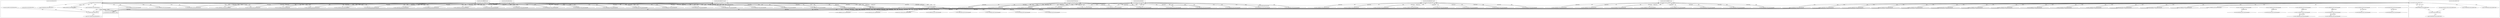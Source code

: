 digraph G {
	"1_fwatchdog#ServerID_5fff9df6cf-4xmj9"->"10.1.80.1:34758#ServerID_OuterContainerID"[ label="RESPONSE" ];
	"10.1.80.1:34758#ServerID_OuterContainerID"->"1_fwatchdog#ServerID_5fff9df6cf-4xmj9"[ label="GET" ];
	"10.1.80.1:34756#ServerID_OuterContainerID"->"1_fwatchdog#ServerID_5fff9df6cf-4xmj9"[ label="GET" ];
	"1_fwatchdog#ServerID_5fff9df6cf-4xmj9"->"10.1.80.1:34756#ServerID_OuterContainerID"[ label="RESPONSE" ];
	"1_fwatchdog#ServerID_6df85d7674-kxx8d"->"10.1.80.1:34522#ServerID_OuterContainerID"[ label="RESPONSE" ];
	"10.1.80.1:34518#ServerID_OuterContainerID"->"1_fwatchdog#ServerID_6df85d7674-kxx8d"[ label="GET" ];
	"10.1.80.1:34522#ServerID_OuterContainerID"->"1_fwatchdog#ServerID_6df85d7674-kxx8d"[ label="GET" ];
	"10.1.80.1:37854#ServerID_OuterContainerID"->"1_fwatchdog#ServerID_5f846fd567-wptbp"[ label="GET" ];
	"1_fwatchdog#ServerID_5f846fd567-wptbp"->"10.1.80.1:37854#ServerID_OuterContainerID"[ label="RESPONSE" ];
	"10.1.80.1:37850#ServerID_OuterContainerID"->"1_fwatchdog#ServerID_5f846fd567-wptbp"[ label="GET" ];
	"1_fwatchdog#ServerID_5f846fd567-wptbp"->"10.1.80.1:37850#ServerID_OuterContainerID"[ label="RESPONSE" ];
	"1_fwatchdog#ServerID_6df85d7674-kxx8d"->"10.1.80.1:34518#ServerID_OuterContainerID"[ label="RESPONSE" ];
	"10.1.80.1:50068#ServerID_OuterContainerID"->"1_fwatchdog#ServerID_68977fd5c9-qtcgc"[ label="GET" ];
	"1_fwatchdog#ServerID_68977fd5c9-qtcgc"->"10.1.80.1:50068#ServerID_OuterContainerID"[ label="RESPONSE" ];
	"10.1.80.1:50070#ServerID_OuterContainerID"->"1_fwatchdog#ServerID_68977fd5c9-qtcgc"[ label="GET" ];
	"1_fwatchdog#ServerID_68977fd5c9-qtcgc"->"10.1.80.1:50070#ServerID_OuterContainerID"[ label="RESPONSE" ];
	"10.1.80.1:47573#ServerID_OuterContainerID"->"1_fwatchdog#ServerID_8665dd9487-tmsd9"[ label="GET" ];
	"1_fwatchdog#ServerID_8665dd9487-tmsd9"->"10.1.80.1:47573#ServerID_OuterContainerID"[ label="RESPONSE" ];
	"10.1.80.1:47572#ServerID_OuterContainerID"->"1_fwatchdog#ServerID_8665dd9487-tmsd9"[ label="GET" ];
	"10.1.80.1:53158#ServerID_OuterContainerID"->"1_fwatchdog#ServerID_76c96688d7-crgnn"[ label="GET" ];
	"1_fwatchdog#ServerID_8665dd9487-tmsd9"->"10.1.80.1:47572#ServerID_OuterContainerID"[ label="RESPONSE" ];
	"1_fwatchdog#ServerID_76c96688d7-crgnn"->"10.1.80.1:53158#ServerID_OuterContainerID"[ label="RESPONSE" ];
	"1_fwatchdog#ServerID_5fff9df6cf-4xmj9"->"10.1.80.1:34790#ServerID_OuterContainerID"[ label="RESPONSE" ];
	"10.1.80.1:53156#ServerID_OuterContainerID"->"1_fwatchdog#ServerID_76c96688d7-crgnn"[ label="GET" ];
	"1_fwatchdog#ServerID_76c96688d7-crgnn"->"10.1.80.1:53156#ServerID_OuterContainerID"[ label="RESPONSE" ];
	"10.1.80.1:34790#ServerID_OuterContainerID"->"1_fwatchdog#ServerID_5fff9df6cf-4xmj9"[ label="GET" ];
	"10.1.80.1:34788#ServerID_OuterContainerID"->"1_fwatchdog#ServerID_5fff9df6cf-4xmj9"[ label="GET" ];
	"1_fwatchdog#ServerID_5fff9df6cf-4xmj9"->"10.1.80.1:34788#ServerID_OuterContainerID"[ label="RESPONSE" ];
	"10.1.80.93:35462#ServerID_OuterContainerID"->"1_fwatchdog#ServerID_6df85d7674-kxx8d"[ label="POST" ];
	"1_fwatchdog#ServerID_6df85d7674-kxx8d"->"gateway:8080#ServerID_OuterContainerID"[ label="POST" ];
	"1_fwatchdog#ServerID_6df85d7674-kxx8d"->"10.1.80.93:8080#ServerID_OuterContainerID"[ label="POST" ];
	"10.1.80.93:49104#ServerID_OuterContainerID"->"1_fwatchdog#ServerID_5f846fd567-wptbp"[ label="POST" ];
	"1_fwatchdog#ServerID_5f846fd567-wptbp"->"10.1.80.93:49104#ServerID_OuterContainerID"[ label="RESPONSE" ];
	"10.1.80.93:8080#ServerID_OuterContainerID"->"1_fwatchdog#ServerID_6df85d7674-kxx8d"[ label="RESPONSE" ];
	"gateway:8080#ServerID_OuterContainerID"->"1_fwatchdog#ServerID_6df85d7674-kxx8d"[ label="RESPONSE" ];
	"1_fwatchdog#ServerID_6df85d7674-kxx8d"->"10.1.80.93:35462#ServerID_OuterContainerID"[ label="RESPONSE" ];
	"10.1.80.1:37906#ServerID_OuterContainerID"->"1_fwatchdog#ServerID_5f846fd567-wptbp"[ label="GET" ];
	"1_fwatchdog#ServerID_5f846fd567-wptbp"->"10.1.80.1:37906#ServerID_OuterContainerID"[ label="RESPONSE" ];
	"10.1.80.1:37904#ServerID_OuterContainerID"->"1_fwatchdog#ServerID_5f846fd567-wptbp"[ label="GET" ];
	"10.1.80.1:34580#ServerID_OuterContainerID"->"1_fwatchdog#ServerID_6df85d7674-kxx8d"[ label="GET" ];
	"1_fwatchdog#ServerID_6df85d7674-kxx8d"->"10.1.80.1:34580#ServerID_OuterContainerID"[ label="RESPONSE" ];
	"1_fwatchdog#ServerID_5f846fd567-wptbp"->"10.1.80.1:37904#ServerID_OuterContainerID"[ label="RESPONSE" ];
	"10.1.80.1:34578#ServerID_OuterContainerID"->"1_fwatchdog#ServerID_6df85d7674-kxx8d"[ label="GET" ];
	"1_fwatchdog#ServerID_6df85d7674-kxx8d"->"10.1.80.1:34578#ServerID_OuterContainerID"[ label="RESPONSE" ];
	"10.1.80.93:35492#ServerID_OuterContainerID"->"1_fwatchdog#ServerID_6df85d7674-kxx8d"[ label="POST" ];
	"1_fwatchdog#ServerID_6df85d7674-kxx8d"->"gateway:8080#ServerID_OuterContainerID"[ label="POST" ];
	"1_fwatchdog#ServerID_6df85d7674-kxx8d"->"10.1.80.93:8080#ServerID_OuterContainerID"[ label="POST" ];
	"10.1.80.1:34484#ServerID_OuterContainerID"->"1_fwatchdog#ServerID_62fde1e95276"[ label="read" ];
	"10.1.80.1:34486#ServerID_OuterContainerID"->"1_fwatchdog#ServerID_62fde1e95276"[ label="read" ];
	"10.1.80.1:37818#ServerID_OuterContainerID"->"1_fwatchdog#ServerID_d4490627de97"[ label="read" ];
	"10.1.80.1:37820#ServerID_OuterContainerID"->"1_fwatchdog#ServerID_d4490627de97"[ label="read" ];
	"1_fwatchdog#ServerID_d4490627de97"->"10.1.80.1:37820#ServerID_OuterContainerID"[ label="write" ];
	"1_fwatchdog#ServerID_d4490627de97"->"10.1.80.1:37818#ServerID_OuterContainerID"[ label="write" ];
	"1_fwatchdog#ServerID_62fde1e95276"->"10.1.80.1:34484#ServerID_OuterContainerID"[ label="write" ];
	"1_fwatchdog#ServerID_62fde1e95276"->"10.1.80.1:34486#ServerID_OuterContainerID"[ label="write" ];
	"10.1.80.1:50036#ServerID_OuterContainerID"->"1_fwatchdog#ServerID_c8cd456c8f13"[ label="read" ];
	"1_fwatchdog#ServerID_c8cd456c8f13"->"10.1.80.1:50036#ServerID_OuterContainerID"[ label="write" ];
	"10.1.80.1:50034#ServerID_OuterContainerID"->"1_fwatchdog#ServerID_c8cd456c8f13"[ label="read" ];
	"1_fwatchdog#ServerID_c8cd456c8f13"->"10.1.80.1:50034#ServerID_OuterContainerID"[ label="write" ];
	"10.1.80.1:34758#ServerID_OuterContainerID"->"1_fwatchdog#ServerID_5bd30c3565a4"[ label="read" ];
	"10.1.80.1:34756#ServerID_OuterContainerID"->"1_fwatchdog#ServerID_5bd30c3565a4"[ label="read" ];
	"1_fwatchdog#ServerID_5bd30c3565a4"->"10.1.80.1:34758#ServerID_OuterContainerID"[ label="write" ];
	"1_fwatchdog#ServerID_5bd30c3565a4"->"10.1.80.1:34756#ServerID_OuterContainerID"[ label="write" ];
	"10.1.80.1:34518#ServerID_OuterContainerID"->"1_fwatchdog#ServerID_62fde1e95276"[ label="read" ];
	"10.1.80.1:34522#ServerID_OuterContainerID"->"1_fwatchdog#ServerID_62fde1e95276"[ label="read" ];
	"10.1.80.1:37850#ServerID_OuterContainerID"->"1_fwatchdog#ServerID_d4490627de97"[ label="read" ];
	"1_fwatchdog#ServerID_62fde1e95276"->"10.1.80.1:34522#ServerID_OuterContainerID"[ label="write" ];
	"10.1.80.1:37854#ServerID_OuterContainerID"->"1_fwatchdog#ServerID_d4490627de97"[ label="read" ];
	"10.1.80.93:49132#ServerID_OuterContainerID"->"1_fwatchdog#ServerID_5f846fd567-wptbp"[ label="POST" ];
	"10.1.80.93:8080#ServerID_OuterContainerID"->"1_fwatchdog#ServerID_6df85d7674-kxx8d"[ label="RESPONSE" ];
	"1_fwatchdog#ServerID_5f846fd567-wptbp"->"10.1.80.93:49132#ServerID_OuterContainerID"[ label="RESPONSE" ];
	"gateway:8080#ServerID_OuterContainerID"->"1_fwatchdog#ServerID_6df85d7674-kxx8d"[ label="RESPONSE" ];
	"1_fwatchdog#ServerID_6df85d7674-kxx8d"->"10.1.80.93:35492#ServerID_OuterContainerID"[ label="RESPONSE" ];
	"10.1.80.1:50140#ServerID_OuterContainerID"->"1_fwatchdog#ServerID_68977fd5c9-qtcgc"[ label="GET" ];
	"10.1.80.1:50142#ServerID_OuterContainerID"->"1_fwatchdog#ServerID_68977fd5c9-qtcgc"[ label="GET" ];
	"1_fwatchdog#ServerID_68977fd5c9-qtcgc"->"10.1.80.1:50142#ServerID_OuterContainerID"[ label="RESPONSE" ];
	"1_fwatchdog#ServerID_68977fd5c9-qtcgc"->"10.1.80.1:50140#ServerID_OuterContainerID"[ label="RESPONSE" ];
	"10.1.80.1:47644#ServerID_OuterContainerID"->"1_fwatchdog#ServerID_8665dd9487-tmsd9"[ label="GET" ];
	"1_fwatchdog#ServerID_8665dd9487-tmsd9"->"10.1.80.1:47644#ServerID_OuterContainerID"[ label="RESPONSE" ];
	"10.1.80.1:47646#ServerID_OuterContainerID"->"1_fwatchdog#ServerID_8665dd9487-tmsd9"[ label="GET" ];
	"1_fwatchdog#ServerID_8665dd9487-tmsd9"->"10.1.80.1:47646#ServerID_OuterContainerID"[ label="RESPONSE" ];
	"10.1.80.1:53230#ServerID_OuterContainerID"->"1_fwatchdog#ServerID_76c96688d7-crgnn"[ label="GET" ];
	"10.1.80.1:53228#ServerID_OuterContainerID"->"1_fwatchdog#ServerID_76c96688d7-crgnn"[ label="GET" ];
	"1_fwatchdog#ServerID_76c96688d7-crgnn"->"10.1.80.1:53230#ServerID_OuterContainerID"[ label="RESPONSE" ];
	"1_fwatchdog#ServerID_76c96688d7-crgnn"->"10.1.80.1:53228#ServerID_OuterContainerID"[ label="RESPONSE" ];
	"10.1.80.93:35524#ServerID_OuterContainerID"->"1_fwatchdog#ServerID_6df85d7674-kxx8d"[ label="POST" ];
	"10.1.80.1:34870#ServerID_OuterContainerID"->"1_fwatchdog#ServerID_5fff9df6cf-4xmj9"[ label="GET" ];
	"10.1.80.1:34872#ServerID_OuterContainerID"->"1_fwatchdog#ServerID_5fff9df6cf-4xmj9"[ label="GET" ];
	"1_fwatchdog#ServerID_5fff9df6cf-4xmj9"->"10.1.80.1:34872#ServerID_OuterContainerID"[ label="RESPONSE" ];
	"1_fwatchdog#ServerID_5fff9df6cf-4xmj9"->"10.1.80.1:34870#ServerID_OuterContainerID"[ label="RESPONSE" ];
	"1_fwatchdog#ServerID_6df85d7674-kxx8d"->"gateway:8080#ServerID_OuterContainerID"[ label="POST" ];
	"1_fwatchdog#ServerID_6df85d7674-kxx8d"->"10.1.80.93:8080#ServerID_OuterContainerID"[ label="POST" ];
	"10.1.80.93:49168#ServerID_OuterContainerID"->"1_fwatchdog#ServerID_5f846fd567-wptbp"[ label="POST" ];
	"1_fwatchdog#ServerID_5f846fd567-wptbp"->"10.1.80.93:49168#ServerID_OuterContainerID"[ label="RESPONSE" ];
	"10.1.80.93:8080#ServerID_OuterContainerID"->"1_fwatchdog#ServerID_6df85d7674-kxx8d"[ label="RESPONSE" ];
	"gateway:8080#ServerID_OuterContainerID"->"1_fwatchdog#ServerID_6df85d7674-kxx8d"[ label="RESPONSE" ];
	"1_fwatchdog#ServerID_6df85d7674-kxx8d"->"10.1.80.93:35524#ServerID_OuterContainerID"[ label="RESPONSE" ];
	"10.1.80.1:37982#ServerID_OuterContainerID"->"1_fwatchdog#ServerID_5f846fd567-wptbp"[ label="GET" ];
	"10.1.80.1:37980#ServerID_OuterContainerID"->"1_fwatchdog#ServerID_5f846fd567-wptbp"[ label="GET" ];
	"1_fwatchdog#ServerID_5f846fd567-wptbp"->"10.1.80.1:37982#ServerID_OuterContainerID"[ label="RESPONSE" ];
	"10.1.80.1:34656#ServerID_OuterContainerID"->"1_fwatchdog#ServerID_6df85d7674-kxx8d"[ label="GET" ];
	"10.1.80.1:34654#ServerID_OuterContainerID"->"1_fwatchdog#ServerID_6df85d7674-kxx8d"[ label="GET" ];
	"1_fwatchdog#ServerID_6df85d7674-kxx8d"->"10.1.80.1:34654#ServerID_OuterContainerID"[ label="RESPONSE" ];
	"1_fwatchdog#ServerID_6df85d7674-kxx8d"->"10.1.80.1:34656#ServerID_OuterContainerID"[ label="RESPONSE" ];
	"10.1.80.1:50200#ServerID_OuterContainerID"->"1_fwatchdog#ServerID_68977fd5c9-qtcgc"[ label="GET" ];
	"1_fwatchdog#ServerID_68977fd5c9-qtcgc"->"10.1.80.1:50200#ServerID_OuterContainerID"[ label="RESPONSE" ];
	"1_fwatchdog#ServerID_5f846fd567-wptbp"->"10.1.80.1:37980#ServerID_OuterContainerID"[ label="RESPONSE" ];
	"10.1.80.1:50202#ServerID_OuterContainerID"->"1_fwatchdog#ServerID_68977fd5c9-qtcgc"[ label="GET" ];
	"10.1.80.1:47704#ServerID_OuterContainerID"->"1_fwatchdog#ServerID_8665dd9487-tmsd9"[ label="GET" ];
	"1_fwatchdog#ServerID_68977fd5c9-qtcgc"->"10.1.80.1:50202#ServerID_OuterContainerID"[ label="RESPONSE" ];
	"1_fwatchdog#ServerID_8665dd9487-tmsd9"->"10.1.80.1:47704#ServerID_OuterContainerID"[ label="RESPONSE" ];
	"10.1.80.1:47706#ServerID_OuterContainerID"->"1_fwatchdog#ServerID_8665dd9487-tmsd9"[ label="GET" ];
	"1_fwatchdog#ServerID_8665dd9487-tmsd9"->"10.1.80.1:47706#ServerID_OuterContainerID"[ label="RESPONSE" ];
	"10.1.80.1:53290#ServerID_OuterContainerID"->"1_fwatchdog#ServerID_76c96688d7-crgnn"[ label="GET" ];
	"10.1.80.1:53288#ServerID_OuterContainerID"->"1_fwatchdog#ServerID_76c96688d7-crgnn"[ label="GET" ];
	"1_fwatchdog#ServerID_76c96688d7-crgnn"->"10.1.80.1:53290#ServerID_OuterContainerID"[ label="RESPONSE" ];
	"1_fwatchdog#ServerID_76c96688d7-crgnn"->"10.1.80.1:53288#ServerID_OuterContainerID"[ label="RESPONSE" ];
	"10.1.80.1:34924#ServerID_OuterContainerID"->"1_fwatchdog#ServerID_5fff9df6cf-4xmj9"[ label="GET" ];
	"10.1.80.1:34922#ServerID_OuterContainerID"->"1_fwatchdog#ServerID_5fff9df6cf-4xmj9"[ label="GET" ];
	"1_fwatchdog#ServerID_5fff9df6cf-4xmj9"->"10.1.80.1:34924#ServerID_OuterContainerID"[ label="RESPONSE" ];
	"1_fwatchdog#ServerID_5fff9df6cf-4xmj9"->"10.1.80.1:34922#ServerID_OuterContainerID"[ label="RESPONSE" ];
	"10.1.80.1:34688#ServerID_OuterContainerID"->"1_fwatchdog#ServerID_6df85d7674-kxx8d"[ label="GET" ];
	"1_fwatchdog#ServerID_6df85d7674-kxx8d"->"10.1.80.1:34688#ServerID_OuterContainerID"[ label="RESPONSE" ];
	"10.1.80.1:34684#ServerID_OuterContainerID"->"1_fwatchdog#ServerID_6df85d7674-kxx8d"[ label="GET" ];
	"1_fwatchdog#ServerID_6df85d7674-kxx8d"->"10.1.80.1:34684#ServerID_OuterContainerID"[ label="RESPONSE" ];
	"10.1.80.1:38020#ServerID_OuterContainerID"->"1_fwatchdog#ServerID_5f846fd567-wptbp"[ label="GET" ];
	"10.1.80.1:38016#ServerID_OuterContainerID"->"1_fwatchdog#ServerID_5f846fd567-wptbp"[ label="GET" ];
	"1_fwatchdog#ServerID_5f846fd567-wptbp"->"10.1.80.1:38020#ServerID_OuterContainerID"[ label="RESPONSE" ];
	"1_fwatchdog#ServerID_5f846fd567-wptbp"->"10.1.80.1:38016#ServerID_OuterContainerID"[ label="RESPONSE" ];
	"10.1.80.1:50234#ServerID_OuterContainerID"->"1_fwatchdog#ServerID_68977fd5c9-qtcgc"[ label="GET" ];
	"1_fwatchdog#ServerID_68977fd5c9-qtcgc"->"10.1.80.1:50234#ServerID_OuterContainerID"[ label="RESPONSE" ];
	"1_fwatchdog#ServerID_d4490627de97"->"10.1.80.1:37854#ServerID_OuterContainerID"[ label="write" ];
	"1_fwatchdog#ServerID_d4490627de97"->"10.1.80.1:37850#ServerID_OuterContainerID"[ label="write" ];
	"1_fwatchdog#ServerID_62fde1e95276"->"10.1.80.1:34518#ServerID_OuterContainerID"[ label="write" ];
	"10.1.80.1:50068#ServerID_OuterContainerID"->"1_fwatchdog#ServerID_c8cd456c8f13"[ label="read" ];
	"10.1.80.1:50236#ServerID_OuterContainerID"->"1_fwatchdog#ServerID_68977fd5c9-qtcgc"[ label="GET" ];
	"1_fwatchdog#ServerID_68977fd5c9-qtcgc"->"10.1.80.1:50236#ServerID_OuterContainerID"[ label="RESPONSE" ];
	"10.1.80.1:47738#ServerID_OuterContainerID"->"1_fwatchdog#ServerID_8665dd9487-tmsd9"[ label="GET" ];
	"10.1.80.1:47740#ServerID_OuterContainerID"->"1_fwatchdog#ServerID_8665dd9487-tmsd9"[ label="GET" ];
	"1_fwatchdog#ServerID_8665dd9487-tmsd9"->"10.1.80.1:47738#ServerID_OuterContainerID"[ label="RESPONSE" ];
	"10.1.80.1:53324#ServerID_OuterContainerID"->"1_fwatchdog#ServerID_76c96688d7-crgnn"[ label="GET" ];
	"1_fwatchdog#ServerID_8665dd9487-tmsd9"->"10.1.80.1:47740#ServerID_OuterContainerID"[ label="RESPONSE" ];
	"1_fwatchdog#ServerID_76c96688d7-crgnn"->"10.1.80.1:53324#ServerID_OuterContainerID"[ label="RESPONSE" ];
	"10.1.80.1:53322#ServerID_OuterContainerID"->"1_fwatchdog#ServerID_76c96688d7-crgnn"[ label="GET" ];
	"1_fwatchdog#ServerID_76c96688d7-crgnn"->"10.1.80.1:53322#ServerID_OuterContainerID"[ label="RESPONSE" ];
	"10.1.80.1:34952#ServerID_OuterContainerID"->"1_fwatchdog#ServerID_5fff9df6cf-4xmj9"[ label="GET" ];
	"1_fwatchdog#ServerID_c8cd456c8f13"->"10.1.80.1:50068#ServerID_OuterContainerID"[ label="write" ];
	"10.1.80.1:50070#ServerID_OuterContainerID"->"1_fwatchdog#ServerID_c8cd456c8f13"[ label="read" ];
	"1_fwatchdog#ServerID_5fff9df6cf-4xmj9"->"10.1.80.1:34952#ServerID_OuterContainerID"[ label="RESPONSE" ];
	"1_fwatchdog#ServerID_5fff9df6cf-4xmj9"->"10.1.80.1:34954#ServerID_OuterContainerID"[ label="RESPONSE" ];
	"10.1.80.1:34954#ServerID_OuterContainerID"->"1_fwatchdog#ServerID_5fff9df6cf-4xmj9"[ label="GET" ];
	"10.1.80.1:34718#ServerID_OuterContainerID"->"1_fwatchdog#ServerID_6df85d7674-kxx8d"[ label="GET" ];
	"10.1.80.1:34714#ServerID_OuterContainerID"->"1_fwatchdog#ServerID_6df85d7674-kxx8d"[ label="GET" ];
	"10.1.80.1:38050#ServerID_OuterContainerID"->"1_fwatchdog#ServerID_5f846fd567-wptbp"[ label="GET" ];
	"1_fwatchdog#ServerID_6df85d7674-kxx8d"->"10.1.80.1:34714#ServerID_OuterContainerID"[ label="RESPONSE" ];
	"1_fwatchdog#ServerID_6df85d7674-kxx8d"->"10.1.80.1:34718#ServerID_OuterContainerID"[ label="RESPONSE" ];
	"1_fwatchdog#ServerID_c8cd456c8f13"->"10.1.80.1:50070#ServerID_OuterContainerID"[ label="write" ];
	"10.1.80.1:34790#ServerID_OuterContainerID"->"1_fwatchdog#ServerID_5bd30c3565a4"[ label="read" ];
	"1_fwatchdog#ServerID_5bd30c3565a4"->"10.1.80.1:34790#ServerID_OuterContainerID"[ label="write" ];
	"10.1.80.1:34788#ServerID_OuterContainerID"->"1_fwatchdog#ServerID_5bd30c3565a4"[ label="read" ];
	"1_fwatchdog#ServerID_5bd30c3565a4"->"10.1.80.1:34788#ServerID_OuterContainerID"[ label="write" ];
	"10.1.80.93:35462#ServerID_OuterContainerID"->"1_fwatchdog#ServerID_62fde1e95276"[ label="read" ];
	"1_fwatchdog#ServerID_62fde1e95276"->"pipe:[18738494]#ServerID_62fde1e95276"[ label="write" ];
	"1_fwatchdog#ServerID_62fde1e95276"->"localhost:3000#ServerID_62fde1e95276"[ label="connect" ];
	"localhost:3000#ServerID_62fde1e95276"->"1_fwatchdog#ServerID_62fde1e95276"[ label="read" ];
	"1_fwatchdog#ServerID_62fde1e95276"->"localhost:3000#ServerID_62fde1e95276"[ label="write" ];
	"localhost:3000#ServerID_62fde1e95276"->"15_node#ServerID_62fde1e95276"[ label="read" ];
	"15_node#ServerID_62fde1e95276"->"pipe:[18737782]#ServerID_62fde1e95276"[ label="write" ];
	"/etc/resolv.conf#ServerID_62fde1e95276"->"15_node#ServerID_62fde1e95276"[ label="read" ];
	"/etc/hosts#ServerID_62fde1e95276"->"15_node#ServerID_62fde1e95276"[ label="read" ];
	"10.152.183.10:53#ServerID_OuterContainerID"->"15_node#ServerID_62fde1e95276"[ label="recvfrom" ];
	"15_node#ServerID_62fde1e95276"->"10.152.183.10:53#ServerID_OuterContainerID"[ label="sendto" ];
	"10.1.80.93:49104#ServerID_OuterContainerID"->"1_fwatchdog#ServerID_d4490627de97"[ label="read" ];
	"localhost:3000#ServerID_d4490627de97"->"1_fwatchdog#ServerID_d4490627de97"[ label="read" ];
	"1_fwatchdog#ServerID_d4490627de97"->"pipe:[18738433]#ServerID_d4490627de97"[ label="write" ];
	"1_fwatchdog#ServerID_d4490627de97"->"localhost:3000#ServerID_d4490627de97"[ label="connect" ];
	"1_fwatchdog#ServerID_d4490627de97"->"localhost:3000#ServerID_d4490627de97"[ label="write" ];
	"15_node#ServerID_62fde1e95276"->"gateway:8080#ServerID_OuterContainerID"[ label="connect" ];
	"localhost:3000#ServerID_d4490627de97"->"10_node#ServerID_d4490627de97"[ label="read" ];
	"10_node#ServerID_d4490627de97"->"pipe:[18738585]#ServerID_d4490627de97"[ label="write" ];
	"1_fwatchdog#ServerID_d4490627de97"->"pipe:[18738434]#ServerID_d4490627de97"[ label="write" ];
	"gateway:8080#ServerID_OuterContainerID"->"15_node#ServerID_62fde1e95276"[ label="read" ];
	"1_fwatchdog#ServerID_d4490627de97"->"10.1.80.93:49104#ServerID_OuterContainerID"[ label="write" ];
	"1_fwatchdog#ServerID_62fde1e95276"->"pipe:[18738495]#ServerID_62fde1e95276"[ label="write" ];
	"1_fwatchdog#ServerID_62fde1e95276"->"10.1.80.93:35462#ServerID_OuterContainerID"[ label="write" ];
	"10.1.80.1:37904#ServerID_OuterContainerID"->"1_fwatchdog#ServerID_d4490627de97"[ label="read" ];
	"10.1.80.1:37906#ServerID_OuterContainerID"->"1_fwatchdog#ServerID_d4490627de97"[ label="read" ];
	"10.1.80.1:34580#ServerID_OuterContainerID"->"1_fwatchdog#ServerID_62fde1e95276"[ label="read" ];
	"1_fwatchdog#ServerID_d4490627de97"->"10.1.80.1:37904#ServerID_OuterContainerID"[ label="write" ];
	"1_fwatchdog#ServerID_62fde1e95276"->"10.1.80.1:34580#ServerID_OuterContainerID"[ label="write" ];
	"10.1.80.1:34578#ServerID_OuterContainerID"->"1_fwatchdog#ServerID_62fde1e95276"[ label="read" ];
	"1_fwatchdog#ServerID_d4490627de97"->"10.1.80.1:37906#ServerID_OuterContainerID"[ label="write" ];
	"1_fwatchdog#ServerID_62fde1e95276"->"10.1.80.1:34578#ServerID_OuterContainerID"[ label="write" ];
	"10.1.80.93:35492#ServerID_OuterContainerID"->"1_fwatchdog#ServerID_62fde1e95276"[ label="read" ];
	"10.1.80.93:49132#ServerID_OuterContainerID"->"1_fwatchdog#ServerID_d4490627de97"[ label="read" ];
	"/home/app/credentials.txt#ServerID_d4490627de97"->"10_node#ServerID_d4490627de97"[ label="read" ];
	"1_fwatchdog#ServerID_d4490627de97"->"10.1.80.93:49132#ServerID_OuterContainerID"[ label="write" ];
	"1_fwatchdog#ServerID_62fde1e95276"->"10.1.80.93:35492#ServerID_OuterContainerID"[ label="write" ];
	"10.1.80.1:50142#ServerID_OuterContainerID"->"1_fwatchdog#ServerID_c8cd456c8f13"[ label="read" ];
	"1_fwatchdog#ServerID_c8cd456c8f13"->"10.1.80.1:50142#ServerID_OuterContainerID"[ label="write" ];
	"10.1.80.1:50140#ServerID_OuterContainerID"->"1_fwatchdog#ServerID_c8cd456c8f13"[ label="read" ];
	"1_fwatchdog#ServerID_c8cd456c8f13"->"10.1.80.1:50140#ServerID_OuterContainerID"[ label="write" ];
	"10.1.80.93:35524#ServerID_OuterContainerID"->"1_fwatchdog#ServerID_62fde1e95276"[ label="read" ];
	"10.1.80.1:34872#ServerID_OuterContainerID"->"1_fwatchdog#ServerID_5bd30c3565a4"[ label="read" ];
	"10.1.80.1:34870#ServerID_OuterContainerID"->"1_fwatchdog#ServerID_5bd30c3565a4"[ label="read" ];
	"1_fwatchdog#ServerID_5bd30c3565a4"->"10.1.80.1:34870#ServerID_OuterContainerID"[ label="write" ];
	"10.1.80.93:49168#ServerID_OuterContainerID"->"1_fwatchdog#ServerID_d4490627de97"[ label="read" ];
	"1_fwatchdog#ServerID_5bd30c3565a4"->"10.1.80.1:34872#ServerID_OuterContainerID"[ label="write" ];
	"1_fwatchdog#ServerID_d4490627de97"->"10.1.80.93:49168#ServerID_OuterContainerID"[ label="write" ];
	"1_fwatchdog#ServerID_62fde1e95276"->"10.1.80.93:35524#ServerID_OuterContainerID"[ label="write" ];
	"10.1.80.1:37980#ServerID_OuterContainerID"->"1_fwatchdog#ServerID_d4490627de97"[ label="read" ];
	"10.1.80.1:34654#ServerID_OuterContainerID"->"1_fwatchdog#ServerID_62fde1e95276"[ label="read" ];
	"10.1.80.1:37982#ServerID_OuterContainerID"->"1_fwatchdog#ServerID_d4490627de97"[ label="read" ];
	"1_fwatchdog#ServerID_62fde1e95276"->"10.1.80.1:34656#ServerID_OuterContainerID"[ label="write" ];
	"10.1.80.1:34656#ServerID_OuterContainerID"->"1_fwatchdog#ServerID_62fde1e95276"[ label="read" ];
	"1_fwatchdog#ServerID_62fde1e95276"->"10.1.80.1:34654#ServerID_OuterContainerID"[ label="write" ];
	"1_fwatchdog#ServerID_d4490627de97"->"10.1.80.1:37980#ServerID_OuterContainerID"[ label="write" ];
	"1_fwatchdog#ServerID_d4490627de97"->"10.1.80.1:37982#ServerID_OuterContainerID"[ label="write" ];
	"10.1.80.1:50200#ServerID_OuterContainerID"->"1_fwatchdog#ServerID_c8cd456c8f13"[ label="read" ];
	"10.1.80.1:50202#ServerID_OuterContainerID"->"1_fwatchdog#ServerID_c8cd456c8f13"[ label="read" ];
	"1_fwatchdog#ServerID_c8cd456c8f13"->"10.1.80.1:50200#ServerID_OuterContainerID"[ label="write" ];
	"1_fwatchdog#ServerID_c8cd456c8f13"->"10.1.80.1:50202#ServerID_OuterContainerID"[ label="write" ];
	"10.1.80.1:34924#ServerID_OuterContainerID"->"1_fwatchdog#ServerID_5bd30c3565a4"[ label="read" ];
	"10.1.80.1:34922#ServerID_OuterContainerID"->"1_fwatchdog#ServerID_5bd30c3565a4"[ label="read" ];
	"1_fwatchdog#ServerID_5bd30c3565a4"->"10.1.80.1:34924#ServerID_OuterContainerID"[ label="write" ];
	"1_fwatchdog#ServerID_5bd30c3565a4"->"10.1.80.1:34922#ServerID_OuterContainerID"[ label="write" ];
	"10.1.80.1:34688#ServerID_OuterContainerID"->"1_fwatchdog#ServerID_62fde1e95276"[ label="read" ];
	"10.1.80.1:34684#ServerID_OuterContainerID"->"1_fwatchdog#ServerID_62fde1e95276"[ label="read" ];
	"10.1.80.1:38016#ServerID_OuterContainerID"->"1_fwatchdog#ServerID_d4490627de97"[ label="read" ];
	"10.1.80.1:38020#ServerID_OuterContainerID"->"1_fwatchdog#ServerID_d4490627de97"[ label="read" ];
	"1_fwatchdog#ServerID_62fde1e95276"->"10.1.80.1:34688#ServerID_OuterContainerID"[ label="write" ];
	"1_fwatchdog#ServerID_62fde1e95276"->"10.1.80.1:34684#ServerID_OuterContainerID"[ label="write" ];
	"1_fwatchdog#ServerID_d4490627de97"->"10.1.80.1:38020#ServerID_OuterContainerID"[ label="write" ];
	"1_fwatchdog#ServerID_d4490627de97"->"10.1.80.1:38016#ServerID_OuterContainerID"[ label="write" ];
	"10.1.80.1:50234#ServerID_OuterContainerID"->"1_fwatchdog#ServerID_c8cd456c8f13"[ label="read" ];
	"10.1.80.1:50236#ServerID_OuterContainerID"->"1_fwatchdog#ServerID_c8cd456c8f13"[ label="read" ];
	"1_fwatchdog#ServerID_c8cd456c8f13"->"10.1.80.1:50234#ServerID_OuterContainerID"[ label="write" ];
	"1_fwatchdog#ServerID_c8cd456c8f13"->"10.1.80.1:50236#ServerID_OuterContainerID"[ label="write" ];
	"10.1.80.1:34952#ServerID_OuterContainerID"->"1_fwatchdog#ServerID_5bd30c3565a4"[ label="read" ];
	"10.1.80.1:34954#ServerID_OuterContainerID"->"1_fwatchdog#ServerID_5bd30c3565a4"[ label="read" ];
	"1_fwatchdog#ServerID_5bd30c3565a4"->"10.1.80.1:34952#ServerID_OuterContainerID"[ label="write" ];
	"1_fwatchdog#ServerID_5bd30c3565a4"->"10.1.80.1:34954#ServerID_OuterContainerID"[ label="write" ];
	"10.1.80.1:34718#ServerID_OuterContainerID"->"1_fwatchdog#ServerID_62fde1e95276"[ label="read" ];
	"10.1.80.1:34714#ServerID_OuterContainerID"->"1_fwatchdog#ServerID_62fde1e95276"[ label="read" ];
	"10.1.80.1:38046#ServerID_OuterContainerID"->"1_fwatchdog#ServerID_d4490627de97"[ label="read" ];
	"10.1.80.1:38050#ServerID_OuterContainerID"->"1_fwatchdog#ServerID_d4490627de97"[ label="read" ];
	"1_fwatchdog#ServerID_62fde1e95276"->"10.1.80.1:34714#ServerID_OuterContainerID"[ label="write" ];
	"1_fwatchdog#ServerID_d4490627de97"->"10.1.80.1:38050#ServerID_OuterContainerID"[ label="write" ];
	"1_fwatchdog#ServerID_62fde1e95276"->"10.1.80.1:34718#ServerID_OuterContainerID"[ label="write" ];
	"1_fwatchdog#ServerID_d4490627de97"->"10.1.80.1:38046#ServerID_OuterContainerID"[ label="write" ];
	"10.1.80.1:50264#ServerID_OuterContainerID"->"1_fwatchdog#ServerID_c8cd456c8f13"[ label="read" ];
	"10.1.80.1:50265#ServerID_OuterContainerID"->"1_fwatchdog#ServerID_c8cd456c8f13"[ label="read" ];
	"1_fwatchdog#ServerID_c8cd456c8f13"->"10.1.80.1:50265#ServerID_OuterContainerID"[ label="write" ];
	"1_fwatchdog#ServerID_c8cd456c8f13"->"10.1.80.1:50264#ServerID_OuterContainerID"[ label="write" ];
	"10.1.80.109:36912#ServerID_OuterContainerID"->"10.1.80.93:8082#ServerID_OuterContainerID"[ label="GET" ];
	"10.1.80.1:41934#ServerID_OuterContainerID"->"10.1.80.92:8080#ServerID_OuterContainerID"[ label="GET" ];
	"10.1.80.93:8082#ServerID_OuterContainerID"->"10.1.80.109:36912#ServerID_OuterContainerID"[ label="RESPONSE" ];
	"10.1.80.92:8080#ServerID_OuterContainerID"->"10.1.80.1:41934#ServerID_OuterContainerID"[ label="RESPONSE" ];
	"10.1.80.1:46512#ServerID_OuterContainerID"->"10.1.80.93:8080#ServerID_OuterContainerID"[ label="GET" ];
	"10.1.80.93:8080#ServerID_OuterContainerID"->"10.1.80.1:46512#ServerID_OuterContainerID"[ label="RESPONSE" ];
	"10.1.80.1:49656#ServerID_OuterContainerID"->"10.1.80.109:9090#ServerID_OuterContainerID"[ label="GET" ];
	"10.1.80.109:9090#ServerID_OuterContainerID"->"10.1.80.1:49656#ServerID_OuterContainerID"[ label="RESPONSE" ];
	"10.1.80.1:57319#ServerID_OuterContainerID"->"10.1.80.93:8080#ServerID_OuterContainerID"[ label="POST" ];
	"10.1.80.93:8080#ServerID_OuterContainerID"->"10.1.80.1:57319#ServerID_OuterContainerID"[ label="RESPONSE" ];
	"10.1.80.93:8080#ServerID_OuterContainerID"->"10.0.88.125:31112#ServerID_OuterContainerID"[ label="RESPONSE" ];
	"10.1.80.1:49678#ServerID_OuterContainerID"->"10.1.80.109:9090#ServerID_OuterContainerID"[ label="GET" ];
	"10.1.80.109:9090#ServerID_OuterContainerID"->"10.1.80.1:49678#ServerID_OuterContainerID"[ label="RESPONSE" ];
	"10.1.80.1:41430#ServerID_OuterContainerID"->"10.1.80.93:8080#ServerID_OuterContainerID"[ label="POST" ];
	"10.1.80.93:8080#ServerID_OuterContainerID"->"10.1.80.1:41430#ServerID_OuterContainerID"[ label="RESPONSE" ];
	"10.1.80.93:8080#ServerID_OuterContainerID"->"10.0.88.125:31112#ServerID_OuterContainerID"[ label="RESPONSE" ];
	"10.1.80.1:49202#ServerID_OuterContainerID"->"10.1.80.111:9093#ServerID_OuterContainerID"[ label="GET" ];
	"10.1.80.111:9093#ServerID_OuterContainerID"->"10.1.80.1:49202#ServerID_OuterContainerID"[ label="RESPONSE" ];
	"10.1.80.1:43175#ServerID_OuterContainerID"->"10.1.80.93:8080#ServerID_OuterContainerID"[ label="POST" ];
	"10.1.80.93:8080#ServerID_OuterContainerID"->"10.1.80.1:43175#ServerID_OuterContainerID"[ label="RESPONSE" ];
	"10.1.80.93:8080#ServerID_OuterContainerID"->"10.0.88.125:31112#ServerID_OuterContainerID"[ label="RESPONSE" ];
	"10.1.80.1:46610#ServerID_OuterContainerID"->"10.1.80.93:8080#ServerID_OuterContainerID"[ label="GET" ];
	"10.1.80.93:8080#ServerID_OuterContainerID"->"10.1.80.1:46610#ServerID_OuterContainerID"[ label="RESPONSE" ];
	"10.1.80.1:49230#ServerID_OuterContainerID"->"10.1.80.111:9093#ServerID_OuterContainerID"[ label="GET" ];
	"10.1.80.111:9093#ServerID_OuterContainerID"->"10.1.80.1:49230#ServerID_OuterContainerID"[ label="RESPONSE" ];
	"10.1.80.1:57482#ServerID_OuterContainerID"->"10.1.80.92:8181#ServerID_OuterContainerID"[ label="GET" ];
	"10.1.80.92:8181#ServerID_OuterContainerID"->"10.1.80.1:57482#ServerID_OuterContainerID"[ label="RESPONSE" ];
	"10.1.80.1:57022#ServerID_OuterContainerID"->"10.1.80.104:8000#ServerID_OuterContainerID"[ label="GET" ];
	"10.1.80.104:8000#ServerID_OuterContainerID"->"10.1.80.1:57022#ServerID_OuterContainerID"[ label="RESPONSE" ];
	"10.1.80.1:46654#ServerID_OuterContainerID"->"10.1.80.93:8080#ServerID_OuterContainerID"[ label="GET" ];
	"10.1.80.93:8080#ServerID_OuterContainerID"->"10.1.80.1:46654#ServerID_OuterContainerID"[ label="RESPONSE" ];
	"10.1.80.1:46686#ServerID_OuterContainerID"->"10.1.80.93:8080#ServerID_OuterContainerID"[ label="GET" ];
	"10.1.80.93:8080#ServerID_OuterContainerID"->"10.1.80.1:46686#ServerID_OuterContainerID"[ label="RESPONSE" ];
	subgraph "clusterServerID_5bd30c3565a4" {
	label="clusterServerID_5bd30c3565a4";
	"1_fwatchdog#ServerID_5bd30c3565a4" [ shape=box ];

}
;
	subgraph "clusterServerID_5f846fd567-wptbp" {
	label="clusterServerID_5f846fd567-wptbp";
	"1_fwatchdog#ServerID_5f846fd567-wptbp" [ shape=box ];

}
;
	subgraph "clusterServerID_5fff9df6cf-4xmj9" {
	label="clusterServerID_5fff9df6cf-4xmj9";
	"1_fwatchdog#ServerID_5fff9df6cf-4xmj9" [ shape=box ];

}
;
	subgraph "clusterServerID_62fde1e95276" {
	label="clusterServerID_62fde1e95276";
	"/etc/hosts#ServerID_62fde1e95276" [ shape=ellipse ];
	"/etc/resolv.conf#ServerID_62fde1e95276" [ shape=ellipse ];
	"15_node#ServerID_62fde1e95276" [ shape=box ];
	"1_fwatchdog#ServerID_62fde1e95276" [ shape=box ];
	"localhost:3000#ServerID_62fde1e95276" [ shape=diamond ];
	"pipe:[18737782]#ServerID_62fde1e95276" [ shape=ellipse ];
	"pipe:[18738494]#ServerID_62fde1e95276" [ shape=ellipse ];
	"pipe:[18738495]#ServerID_62fde1e95276" [ shape=ellipse ];

}
;
	subgraph "clusterServerID_68977fd5c9-qtcgc" {
	label="clusterServerID_68977fd5c9-qtcgc";
	"1_fwatchdog#ServerID_68977fd5c9-qtcgc" [ shape=box ];

}
;
	subgraph "clusterServerID_6df85d7674-kxx8d" {
	label="clusterServerID_6df85d7674-kxx8d";
	"1_fwatchdog#ServerID_6df85d7674-kxx8d" [ shape=box ];

}
;
	subgraph "clusterServerID_76c96688d7-crgnn" {
	label="clusterServerID_76c96688d7-crgnn";
	"1_fwatchdog#ServerID_76c96688d7-crgnn" [ shape=box ];

}
;
	subgraph "clusterServerID_8665dd9487-tmsd9" {
	label="clusterServerID_8665dd9487-tmsd9";
	"1_fwatchdog#ServerID_8665dd9487-tmsd9" [ shape=box ];

}
;
	subgraph "clusterServerID_OuterContainerID" {
	label="clusterServerID_OuterContainerID";
	"10.0.88.125:31112#ServerID_OuterContainerID" [ shape=diamond ];
	"10.1.80.104:8000#ServerID_OuterContainerID" [ shape=diamond ];
	"10.1.80.109:36912#ServerID_OuterContainerID" [ shape=diamond ];
	"10.1.80.109:9090#ServerID_OuterContainerID" [ shape=diamond ];
	"10.1.80.111:9093#ServerID_OuterContainerID" [ shape=diamond ];
	"10.1.80.1:34484#ServerID_OuterContainerID" [ shape=diamond ];
	"10.1.80.1:34486#ServerID_OuterContainerID" [ shape=diamond ];
	"10.1.80.1:34518#ServerID_OuterContainerID" [ shape=diamond ];
	"10.1.80.1:34522#ServerID_OuterContainerID" [ shape=diamond ];
	"10.1.80.1:34578#ServerID_OuterContainerID" [ shape=diamond ];
	"10.1.80.1:34580#ServerID_OuterContainerID" [ shape=diamond ];
	"10.1.80.1:34654#ServerID_OuterContainerID" [ shape=diamond ];
	"10.1.80.1:34656#ServerID_OuterContainerID" [ shape=diamond ];
	"10.1.80.1:34684#ServerID_OuterContainerID" [ shape=diamond ];
	"10.1.80.1:34688#ServerID_OuterContainerID" [ shape=diamond ];
	"10.1.80.1:34714#ServerID_OuterContainerID" [ shape=diamond ];
	"10.1.80.1:34718#ServerID_OuterContainerID" [ shape=diamond ];
	"10.1.80.1:34756#ServerID_OuterContainerID" [ shape=diamond ];
	"10.1.80.1:34758#ServerID_OuterContainerID" [ shape=diamond ];
	"10.1.80.1:34788#ServerID_OuterContainerID" [ shape=diamond ];
	"10.1.80.1:34790#ServerID_OuterContainerID" [ shape=diamond ];
	"10.1.80.1:34870#ServerID_OuterContainerID" [ shape=diamond ];
	"10.1.80.1:34872#ServerID_OuterContainerID" [ shape=diamond ];
	"10.1.80.1:34922#ServerID_OuterContainerID" [ shape=diamond ];
	"10.1.80.1:34924#ServerID_OuterContainerID" [ shape=diamond ];
	"10.1.80.1:34952#ServerID_OuterContainerID" [ shape=diamond ];
	"10.1.80.1:34954#ServerID_OuterContainerID" [ shape=diamond ];
	"10.1.80.1:37818#ServerID_OuterContainerID" [ shape=diamond ];
	"10.1.80.1:37820#ServerID_OuterContainerID" [ shape=diamond ];
	"10.1.80.1:37850#ServerID_OuterContainerID" [ shape=diamond ];
	"10.1.80.1:37854#ServerID_OuterContainerID" [ shape=diamond ];
	"10.1.80.1:37904#ServerID_OuterContainerID" [ shape=diamond ];
	"10.1.80.1:37906#ServerID_OuterContainerID" [ shape=diamond ];
	"10.1.80.1:37980#ServerID_OuterContainerID" [ shape=diamond ];
	"10.1.80.1:37982#ServerID_OuterContainerID" [ shape=diamond ];
	"10.1.80.1:38016#ServerID_OuterContainerID" [ shape=diamond ];
	"10.1.80.1:38020#ServerID_OuterContainerID" [ shape=diamond ];
	"10.1.80.1:38046#ServerID_OuterContainerID" [ shape=diamond ];
	"10.1.80.1:38050#ServerID_OuterContainerID" [ shape=diamond ];
	"10.1.80.1:41430#ServerID_OuterContainerID" [ shape=diamond ];
	"10.1.80.1:41934#ServerID_OuterContainerID" [ shape=diamond ];
	"10.1.80.1:43175#ServerID_OuterContainerID" [ shape=diamond ];
	"10.1.80.1:46512#ServerID_OuterContainerID" [ shape=diamond ];
	"10.1.80.1:46610#ServerID_OuterContainerID" [ shape=diamond ];
	"10.1.80.1:46654#ServerID_OuterContainerID" [ shape=diamond ];
	"10.1.80.1:46686#ServerID_OuterContainerID" [ shape=diamond ];
	"10.1.80.1:47572#ServerID_OuterContainerID" [ shape=diamond ];
	"10.1.80.1:47573#ServerID_OuterContainerID" [ shape=diamond ];
	"10.1.80.1:47644#ServerID_OuterContainerID" [ shape=diamond ];
	"10.1.80.1:47646#ServerID_OuterContainerID" [ shape=diamond ];
	"10.1.80.1:47704#ServerID_OuterContainerID" [ shape=diamond ];
	"10.1.80.1:47706#ServerID_OuterContainerID" [ shape=diamond ];
	"10.1.80.1:47738#ServerID_OuterContainerID" [ shape=diamond ];
	"10.1.80.1:47740#ServerID_OuterContainerID" [ shape=diamond ];
	"10.1.80.1:49202#ServerID_OuterContainerID" [ shape=diamond ];
	"10.1.80.1:49230#ServerID_OuterContainerID" [ shape=diamond ];
	"10.1.80.1:49656#ServerID_OuterContainerID" [ shape=diamond ];
	"10.1.80.1:49678#ServerID_OuterContainerID" [ shape=diamond ];
	"10.1.80.1:50034#ServerID_OuterContainerID" [ shape=diamond ];
	"10.1.80.1:50036#ServerID_OuterContainerID" [ shape=diamond ];
	"10.1.80.1:50068#ServerID_OuterContainerID" [ shape=diamond ];
	"10.1.80.1:50070#ServerID_OuterContainerID" [ shape=diamond ];
	"10.1.80.1:50140#ServerID_OuterContainerID" [ shape=diamond ];
	"10.1.80.1:50142#ServerID_OuterContainerID" [ shape=diamond ];
	"10.1.80.1:50200#ServerID_OuterContainerID" [ shape=diamond ];
	"10.1.80.1:50202#ServerID_OuterContainerID" [ shape=diamond ];
	"10.1.80.1:50234#ServerID_OuterContainerID" [ shape=diamond ];
	"10.1.80.1:50236#ServerID_OuterContainerID" [ shape=diamond ];
	"10.1.80.1:50264#ServerID_OuterContainerID" [ shape=diamond ];
	"10.1.80.1:50265#ServerID_OuterContainerID" [ shape=diamond ];
	"10.1.80.1:53156#ServerID_OuterContainerID" [ shape=diamond ];
	"10.1.80.1:53158#ServerID_OuterContainerID" [ shape=diamond ];
	"10.1.80.1:53228#ServerID_OuterContainerID" [ shape=diamond ];
	"10.1.80.1:53230#ServerID_OuterContainerID" [ shape=diamond ];
	"10.1.80.1:53288#ServerID_OuterContainerID" [ shape=diamond ];
	"10.1.80.1:53290#ServerID_OuterContainerID" [ shape=diamond ];
	"10.1.80.1:53322#ServerID_OuterContainerID" [ shape=diamond ];
	"10.1.80.1:53324#ServerID_OuterContainerID" [ shape=diamond ];
	"10.1.80.1:57022#ServerID_OuterContainerID" [ shape=diamond ];
	"10.1.80.1:57319#ServerID_OuterContainerID" [ shape=diamond ];
	"10.1.80.1:57482#ServerID_OuterContainerID" [ shape=diamond ];
	"10.1.80.92:8080#ServerID_OuterContainerID" [ shape=diamond ];
	"10.1.80.92:8181#ServerID_OuterContainerID" [ shape=diamond ];
	"10.1.80.93:35462#ServerID_OuterContainerID" [ shape=diamond ];
	"10.1.80.93:35492#ServerID_OuterContainerID" [ shape=diamond ];
	"10.1.80.93:35524#ServerID_OuterContainerID" [ shape=diamond ];
	"10.1.80.93:49104#ServerID_OuterContainerID" [ shape=diamond ];
	"10.1.80.93:49132#ServerID_OuterContainerID" [ shape=diamond ];
	"10.1.80.93:49168#ServerID_OuterContainerID" [ shape=diamond ];
	"10.1.80.93:8080#ServerID_OuterContainerID" [ shape=diamond ];
	"10.1.80.93:8082#ServerID_OuterContainerID" [ shape=diamond ];
	"10.152.183.10:53#ServerID_OuterContainerID" [ shape=diamond ];
	"gateway:8080#ServerID_OuterContainerID" [ shape=diamond ];

}
;
	subgraph "clusterServerID_c8cd456c8f13" {
	label="clusterServerID_c8cd456c8f13";
	"1_fwatchdog#ServerID_c8cd456c8f13" [ shape=box ];

}
;
	subgraph "clusterServerID_d4490627de97" {
	label="clusterServerID_d4490627de97";
	"/home/app/credentials.txt#ServerID_d4490627de97" [ shape=ellipse ];
	"10_node#ServerID_d4490627de97" [ shape=box ];
	"1_fwatchdog#ServerID_d4490627de97" [ shape=box ];
	"localhost:3000#ServerID_d4490627de97" [ shape=diamond ];
	"pipe:[18738433]#ServerID_d4490627de97" [ shape=ellipse ];
	"pipe:[18738434]#ServerID_d4490627de97" [ shape=ellipse ];
	"pipe:[18738585]#ServerID_d4490627de97" [ shape=ellipse ];

}
;

}
